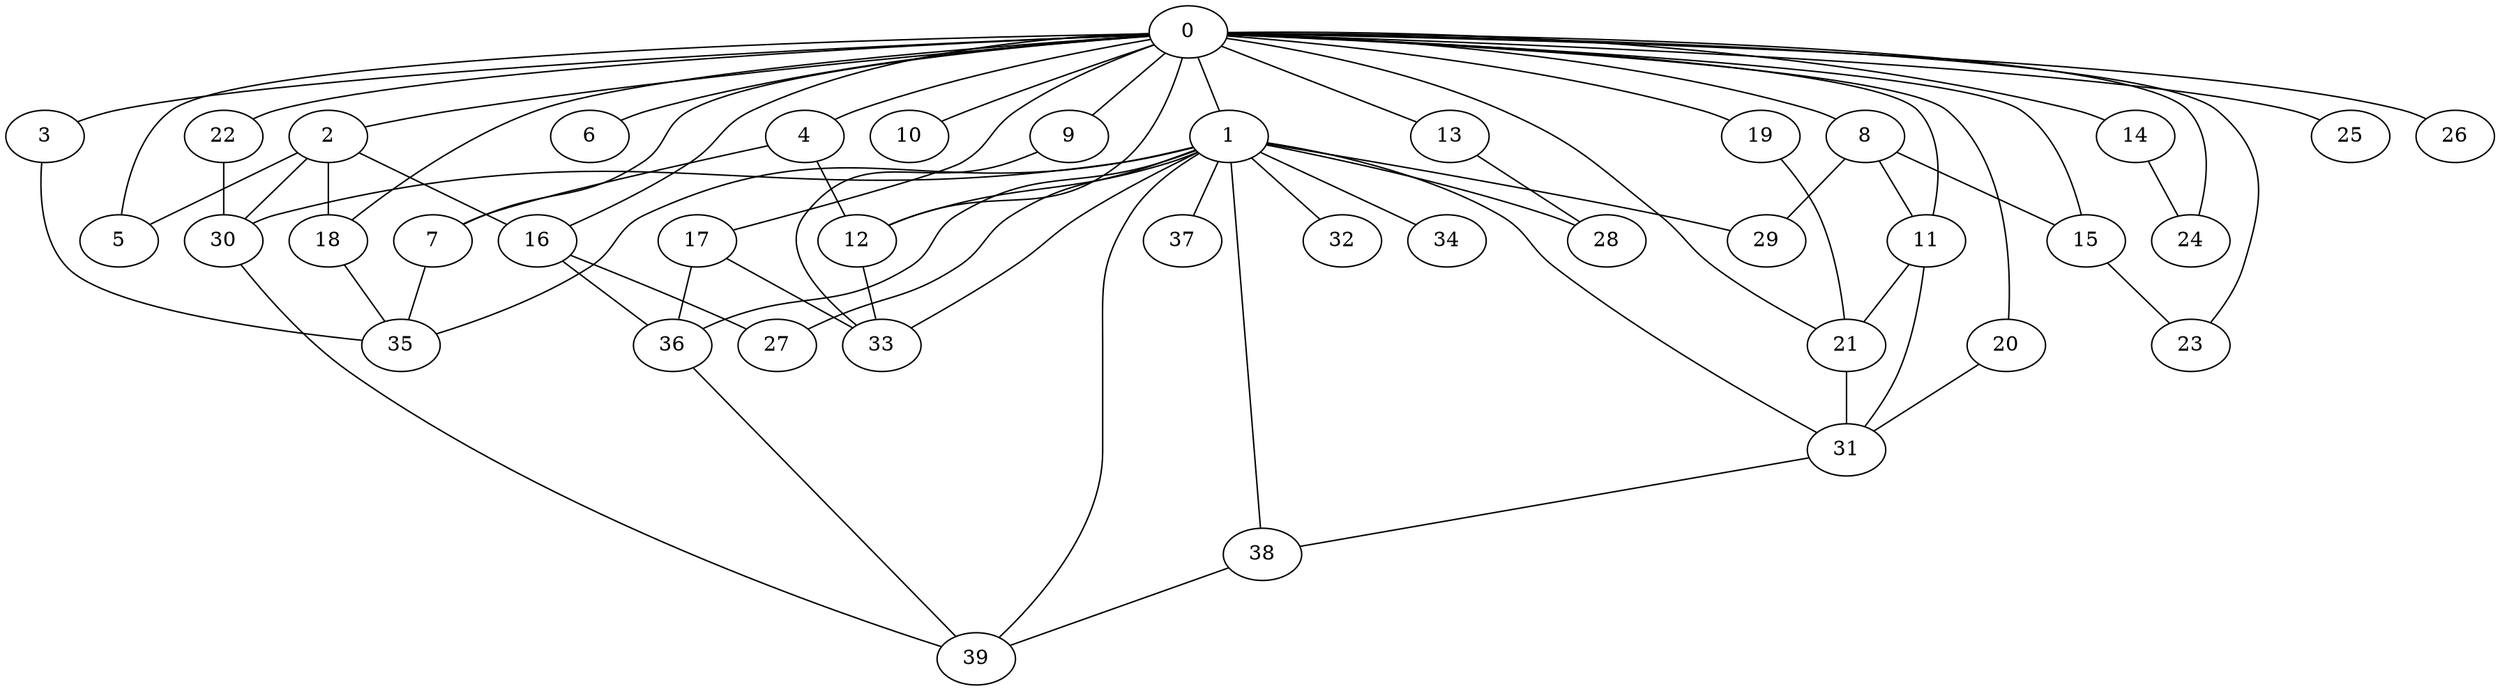 
graph graphname {
    0 -- 1
0 -- 2
0 -- 3
0 -- 4
0 -- 5
0 -- 6
0 -- 7
0 -- 8
0 -- 9
0 -- 10
0 -- 11
0 -- 12
0 -- 13
0 -- 14
0 -- 15
0 -- 16
0 -- 17
0 -- 18
0 -- 19
0 -- 20
0 -- 21
0 -- 22
0 -- 23
0 -- 24
0 -- 25
0 -- 26
1 -- 32
1 -- 34
1 -- 35
1 -- 36
1 -- 37
1 -- 38
1 -- 33
1 -- 39
1 -- 27
1 -- 28
1 -- 29
1 -- 30
1 -- 31
1 -- 12
2 -- 18
2 -- 5
2 -- 30
2 -- 16
3 -- 35
4 -- 7
4 -- 12
7 -- 35
8 -- 29
8 -- 15
8 -- 11
9 -- 33
11 -- 31
11 -- 21
12 -- 33
13 -- 28
14 -- 24
15 -- 23
16 -- 36
16 -- 27
17 -- 33
17 -- 36
18 -- 35
19 -- 21
20 -- 31
21 -- 31
22 -- 30
30 -- 39
31 -- 38
36 -- 39
38 -- 39

}
